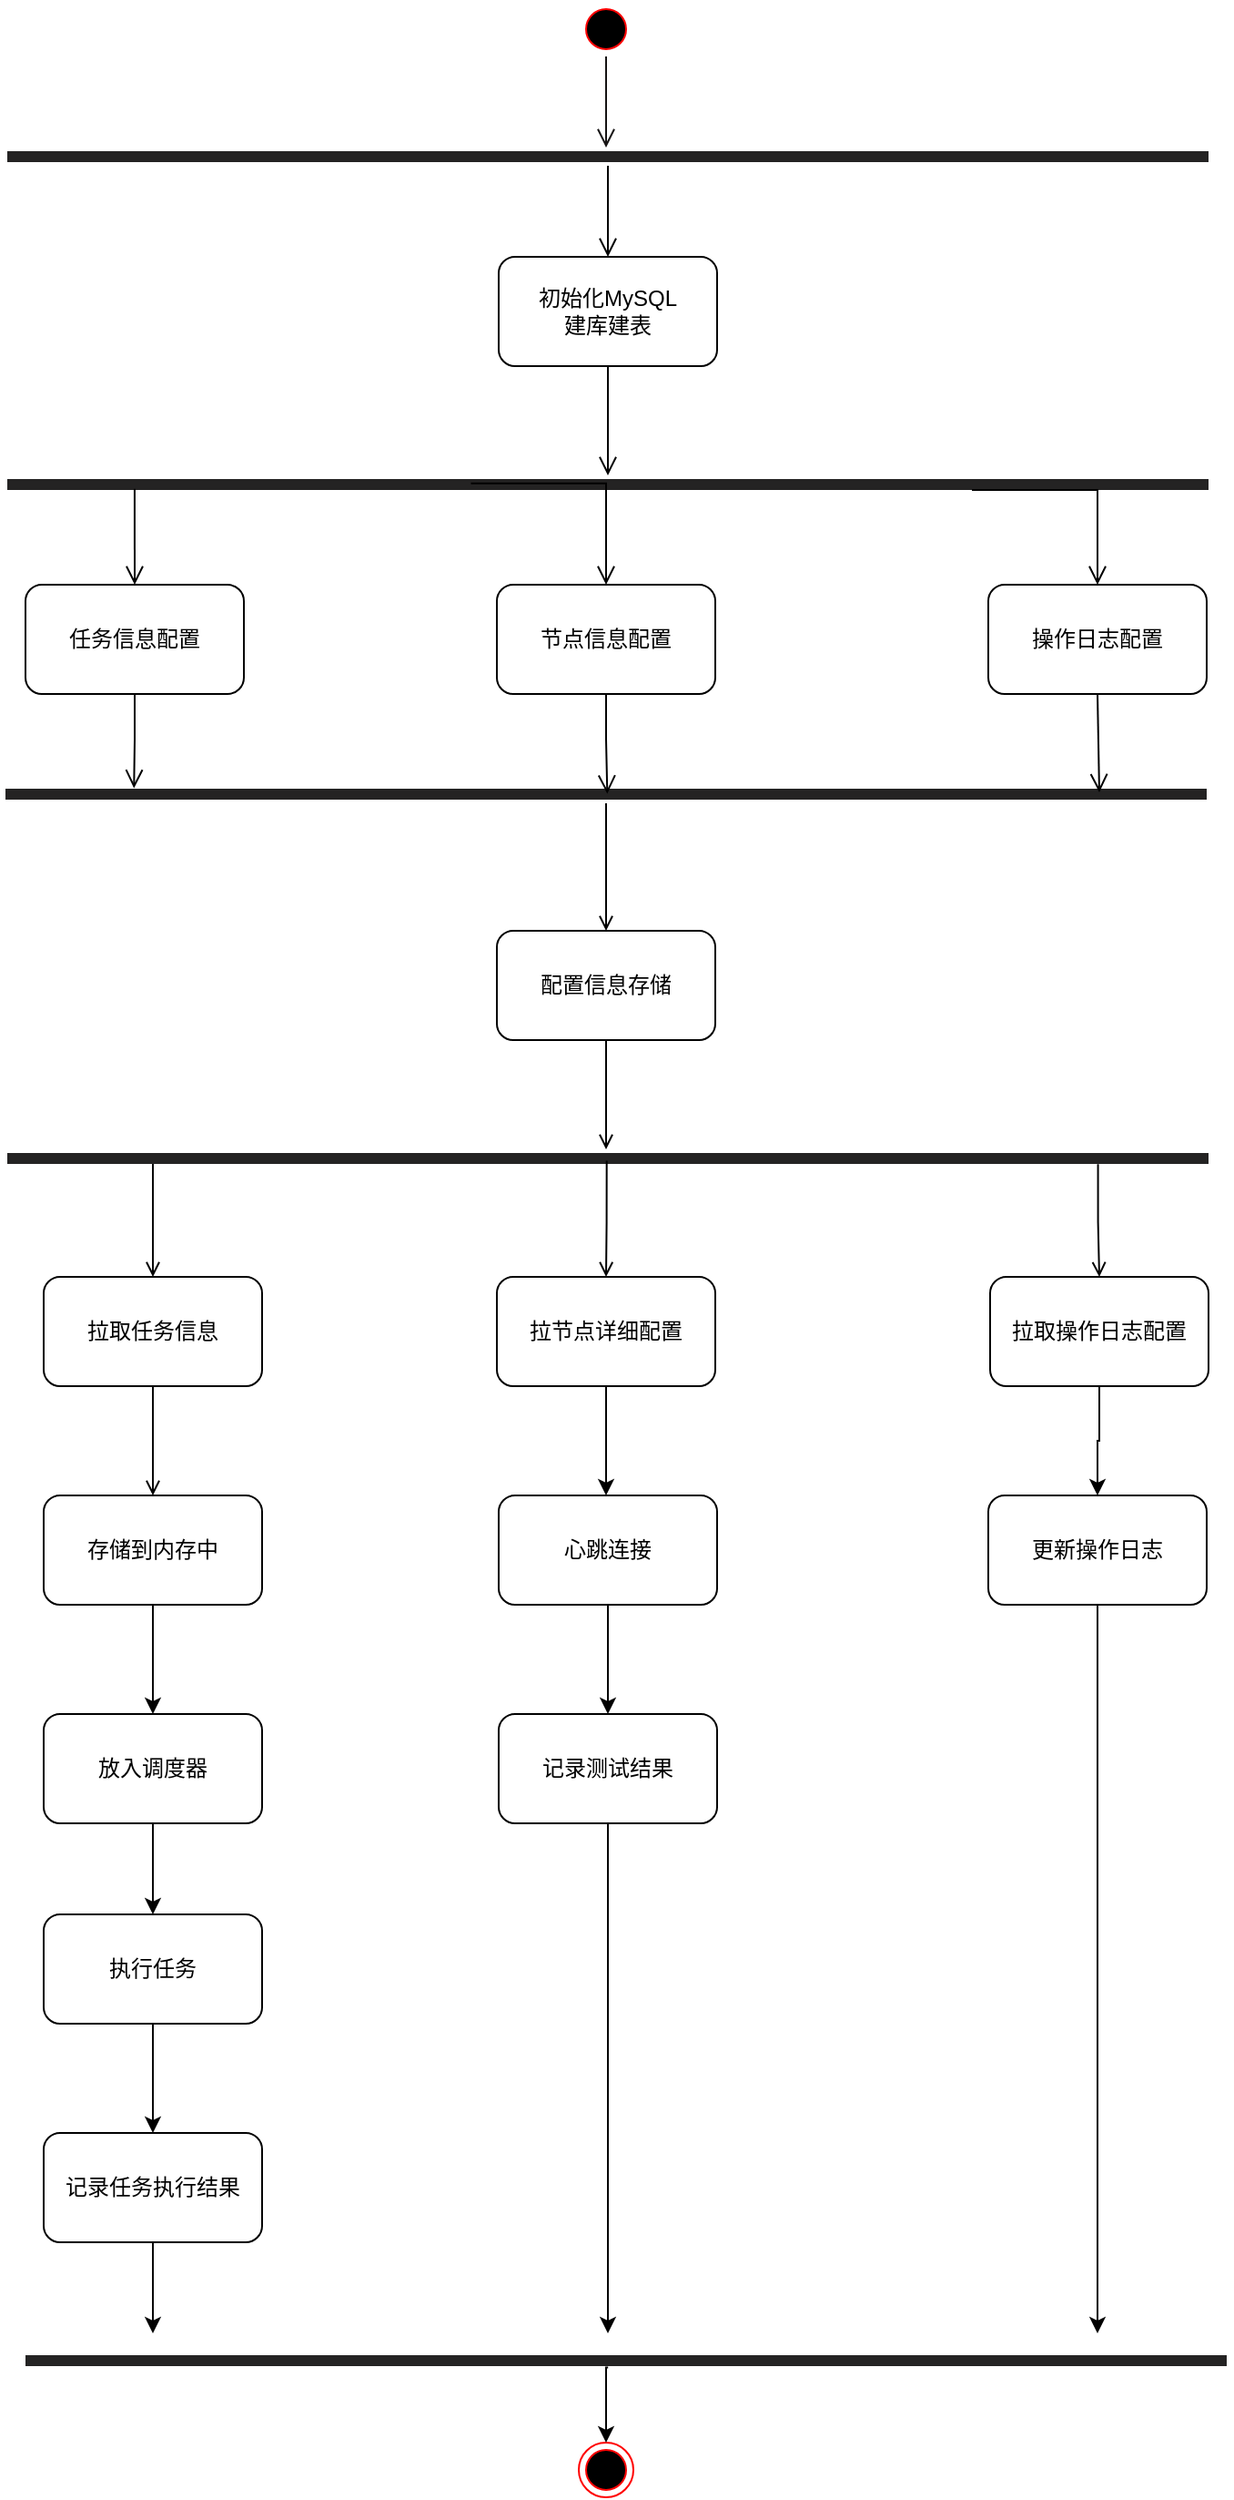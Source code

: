 <mxfile version="21.6.3" type="github">
  <diagram name="第 1 页" id="Glrq0b3XtB9Ty7BmjGbc">
    <mxGraphModel dx="1122" dy="541" grid="1" gridSize="10" guides="1" tooltips="1" connect="1" arrows="1" fold="1" page="1" pageScale="1" pageWidth="827" pageHeight="1169" math="0" shadow="0">
      <root>
        <mxCell id="0" />
        <mxCell id="1" parent="0" />
        <mxCell id="0Vx3oVSOO34UToJLFlZD-5" value="" style="ellipse;html=1;shape=startState;fillColor=#000000;strokeColor=#ff0000;" parent="1" vertex="1">
          <mxGeometry x="384" y="80" width="30" height="30" as="geometry" />
        </mxCell>
        <mxCell id="0Vx3oVSOO34UToJLFlZD-6" value="" style="edgeStyle=orthogonalEdgeStyle;html=1;verticalAlign=bottom;endArrow=open;endSize=8;strokeColor=#151313;rounded=0;" parent="1" source="0Vx3oVSOO34UToJLFlZD-5" edge="1">
          <mxGeometry relative="1" as="geometry">
            <mxPoint x="399" y="160" as="targetPoint" />
          </mxGeometry>
        </mxCell>
        <mxCell id="0Vx3oVSOO34UToJLFlZD-9" value="" style="shape=line;html=1;strokeWidth=6;strokeColor=#242323;" parent="1" vertex="1">
          <mxGeometry x="70" y="160" width="660" height="10" as="geometry" />
        </mxCell>
        <mxCell id="0Vx3oVSOO34UToJLFlZD-10" value="" style="edgeStyle=orthogonalEdgeStyle;html=1;verticalAlign=bottom;endArrow=open;endSize=8;strokeColor=#000000;rounded=0;" parent="1" source="0Vx3oVSOO34UToJLFlZD-9" edge="1">
          <mxGeometry relative="1" as="geometry">
            <mxPoint x="400" y="220" as="targetPoint" />
          </mxGeometry>
        </mxCell>
        <mxCell id="0Vx3oVSOO34UToJLFlZD-12" value="初始化MySQL&lt;br&gt;建库建表" style="rounded=1;whiteSpace=wrap;html=1;" parent="1" vertex="1">
          <mxGeometry x="340" y="220" width="120" height="60" as="geometry" />
        </mxCell>
        <mxCell id="0Vx3oVSOO34UToJLFlZD-15" value="" style="edgeStyle=orthogonalEdgeStyle;html=1;verticalAlign=bottom;endArrow=open;endSize=8;strokeColor=#000000;rounded=0;exitX=0.5;exitY=1;exitDx=0;exitDy=0;" parent="1" source="0Vx3oVSOO34UToJLFlZD-12" edge="1">
          <mxGeometry relative="1" as="geometry">
            <mxPoint x="400" y="340" as="targetPoint" />
            <mxPoint x="410" y="180" as="sourcePoint" />
          </mxGeometry>
        </mxCell>
        <mxCell id="0Vx3oVSOO34UToJLFlZD-18" value="" style="shape=line;html=1;strokeWidth=6;strokeColor=#242323;" parent="1" vertex="1">
          <mxGeometry x="70" y="340" width="660" height="10" as="geometry" />
        </mxCell>
        <mxCell id="0Vx3oVSOO34UToJLFlZD-25" value="" style="edgeStyle=orthogonalEdgeStyle;html=1;verticalAlign=bottom;endArrow=open;endSize=8;strokeColor=#000000;rounded=0;entryX=0.5;entryY=0;entryDx=0;entryDy=0;exitX=0.106;exitY=0.743;exitDx=0;exitDy=0;exitPerimeter=0;" parent="1" source="0Vx3oVSOO34UToJLFlZD-18" target="0Vx3oVSOO34UToJLFlZD-26" edge="1">
          <mxGeometry relative="1" as="geometry">
            <mxPoint x="270" y="410" as="targetPoint" />
            <mxPoint x="300" y="348" as="sourcePoint" />
          </mxGeometry>
        </mxCell>
        <mxCell id="0Vx3oVSOO34UToJLFlZD-26" value="任务信息配置" style="rounded=1;whiteSpace=wrap;html=1;" parent="1" vertex="1">
          <mxGeometry x="80" y="400" width="120" height="60" as="geometry" />
        </mxCell>
        <mxCell id="0Vx3oVSOO34UToJLFlZD-28" value="节点信息配置" style="rounded=1;whiteSpace=wrap;html=1;" parent="1" vertex="1">
          <mxGeometry x="339" y="400" width="120" height="60" as="geometry" />
        </mxCell>
        <mxCell id="0Vx3oVSOO34UToJLFlZD-29" value="" style="edgeStyle=orthogonalEdgeStyle;html=1;verticalAlign=bottom;endArrow=open;endSize=8;strokeColor=#000000;rounded=0;entryX=0.5;entryY=0;entryDx=0;entryDy=0;" parent="1" target="0Vx3oVSOO34UToJLFlZD-30" edge="1">
          <mxGeometry relative="1" as="geometry">
            <mxPoint x="560" y="410" as="targetPoint" />
            <mxPoint x="600" y="348" as="sourcePoint" />
            <Array as="points">
              <mxPoint x="600" y="348" />
            </Array>
          </mxGeometry>
        </mxCell>
        <mxCell id="0Vx3oVSOO34UToJLFlZD-30" value="操作日志配置" style="rounded=1;whiteSpace=wrap;html=1;" parent="1" vertex="1">
          <mxGeometry x="609" y="400" width="120" height="60" as="geometry" />
        </mxCell>
        <mxCell id="0Vx3oVSOO34UToJLFlZD-37" value="" style="edgeStyle=orthogonalEdgeStyle;html=1;verticalAlign=bottom;endArrow=open;endSize=8;strokeColor=#000000;rounded=0;exitX=0.386;exitY=0.443;exitDx=0;exitDy=0;exitPerimeter=0;" parent="1" source="0Vx3oVSOO34UToJLFlZD-18" target="0Vx3oVSOO34UToJLFlZD-28" edge="1">
          <mxGeometry relative="1" as="geometry">
            <mxPoint x="140" y="410" as="targetPoint" />
            <mxPoint x="140" y="358" as="sourcePoint" />
            <Array as="points">
              <mxPoint x="399" y="344" />
            </Array>
          </mxGeometry>
        </mxCell>
        <mxCell id="0Vx3oVSOO34UToJLFlZD-50" style="edgeStyle=orthogonalEdgeStyle;rounded=0;orthogonalLoop=1;jettySize=auto;html=1;endArrow=open;endFill=0;" parent="1" source="0Vx3oVSOO34UToJLFlZD-39" edge="1">
          <mxGeometry relative="1" as="geometry">
            <mxPoint x="399" y="590" as="targetPoint" />
          </mxGeometry>
        </mxCell>
        <mxCell id="0Vx3oVSOO34UToJLFlZD-39" value="" style="shape=line;html=1;strokeWidth=6;strokeColor=#242323;" parent="1" vertex="1">
          <mxGeometry x="69" y="510" width="660" height="10" as="geometry" />
        </mxCell>
        <mxCell id="0Vx3oVSOO34UToJLFlZD-40" value="" style="edgeStyle=orthogonalEdgeStyle;html=1;verticalAlign=bottom;endArrow=open;endSize=8;strokeColor=#000000;rounded=0;exitX=0.5;exitY=1;exitDx=0;exitDy=0;entryX=0.107;entryY=0.171;entryDx=0;entryDy=0;entryPerimeter=0;" parent="1" source="0Vx3oVSOO34UToJLFlZD-26" target="0Vx3oVSOO34UToJLFlZD-39" edge="1">
          <mxGeometry relative="1" as="geometry">
            <mxPoint x="270" y="510" as="targetPoint" />
            <mxPoint x="140" y="470" as="sourcePoint" />
          </mxGeometry>
        </mxCell>
        <mxCell id="0Vx3oVSOO34UToJLFlZD-41" value="" style="edgeStyle=orthogonalEdgeStyle;html=1;verticalAlign=bottom;endArrow=open;endSize=8;strokeColor=#000000;rounded=0;exitX=0.5;exitY=1;exitDx=0;exitDy=0;entryX=0.501;entryY=0.48;entryDx=0;entryDy=0;entryPerimeter=0;" parent="1" source="0Vx3oVSOO34UToJLFlZD-28" target="0Vx3oVSOO34UToJLFlZD-39" edge="1">
          <mxGeometry relative="1" as="geometry">
            <mxPoint x="280" y="520" as="targetPoint" />
            <mxPoint x="280" y="470" as="sourcePoint" />
            <Array as="points">
              <mxPoint x="399" y="485" />
              <mxPoint x="400" y="485" />
            </Array>
          </mxGeometry>
        </mxCell>
        <mxCell id="0Vx3oVSOO34UToJLFlZD-42" value="" style="html=1;verticalAlign=bottom;endArrow=open;endSize=8;strokeColor=#000000;rounded=0;exitX=0.5;exitY=1;exitDx=0;exitDy=0;" parent="1" source="0Vx3oVSOO34UToJLFlZD-30" edge="1">
          <mxGeometry relative="1" as="geometry">
            <mxPoint x="670" y="514" as="targetPoint" />
            <mxPoint x="424" y="470" as="sourcePoint" />
          </mxGeometry>
        </mxCell>
        <mxCell id="0Vx3oVSOO34UToJLFlZD-48" style="edgeStyle=orthogonalEdgeStyle;rounded=0;orthogonalLoop=1;jettySize=auto;html=1;exitX=0.5;exitY=1;exitDx=0;exitDy=0;endArrow=open;endFill=0;" parent="1" source="0Vx3oVSOO34UToJLFlZD-45" edge="1">
          <mxGeometry relative="1" as="geometry">
            <mxPoint x="399" y="710" as="targetPoint" />
          </mxGeometry>
        </mxCell>
        <mxCell id="0Vx3oVSOO34UToJLFlZD-45" value="配置信息存储" style="rounded=1;whiteSpace=wrap;html=1;" parent="1" vertex="1">
          <mxGeometry x="339" y="590" width="120" height="60" as="geometry" />
        </mxCell>
        <mxCell id="0Vx3oVSOO34UToJLFlZD-52" style="edgeStyle=orthogonalEdgeStyle;rounded=0;orthogonalLoop=1;jettySize=auto;html=1;endArrow=open;endFill=0;entryX=0.5;entryY=0;entryDx=0;entryDy=0;exitX=0.119;exitY=0.718;exitDx=0;exitDy=0;exitPerimeter=0;" parent="1" source="0Vx3oVSOO34UToJLFlZD-47" target="0Vx3oVSOO34UToJLFlZD-53" edge="1">
          <mxGeometry relative="1" as="geometry">
            <mxPoint x="400" y="780" as="targetPoint" />
            <Array as="points">
              <mxPoint x="150" y="717" />
            </Array>
          </mxGeometry>
        </mxCell>
        <mxCell id="0Vx3oVSOO34UToJLFlZD-47" value="" style="shape=line;html=1;strokeWidth=6;strokeColor=#242323;" parent="1" vertex="1">
          <mxGeometry x="70" y="710" width="660" height="10" as="geometry" />
        </mxCell>
        <mxCell id="0Vx3oVSOO34UToJLFlZD-54" style="edgeStyle=orthogonalEdgeStyle;rounded=0;orthogonalLoop=1;jettySize=auto;html=1;endArrow=open;endFill=0;" parent="1" source="0Vx3oVSOO34UToJLFlZD-53" edge="1">
          <mxGeometry relative="1" as="geometry">
            <mxPoint x="150" y="900" as="targetPoint" />
          </mxGeometry>
        </mxCell>
        <mxCell id="0Vx3oVSOO34UToJLFlZD-53" value="拉取任务信息" style="rounded=1;whiteSpace=wrap;html=1;" parent="1" vertex="1">
          <mxGeometry x="90" y="780" width="120" height="60" as="geometry" />
        </mxCell>
        <mxCell id="0Vx3oVSOO34UToJLFlZD-56" style="edgeStyle=orthogonalEdgeStyle;rounded=0;orthogonalLoop=1;jettySize=auto;html=1;" parent="1" source="0Vx3oVSOO34UToJLFlZD-55" edge="1">
          <mxGeometry relative="1" as="geometry">
            <mxPoint x="150" y="1020" as="targetPoint" />
          </mxGeometry>
        </mxCell>
        <mxCell id="0Vx3oVSOO34UToJLFlZD-55" value="存储到内存中" style="rounded=1;whiteSpace=wrap;html=1;" parent="1" vertex="1">
          <mxGeometry x="90" y="900" width="120" height="60" as="geometry" />
        </mxCell>
        <mxCell id="J2vU1vvBOJOAfhPdf1G4-11" style="edgeStyle=orthogonalEdgeStyle;rounded=0;orthogonalLoop=1;jettySize=auto;html=1;exitX=0.5;exitY=1;exitDx=0;exitDy=0;entryX=0.5;entryY=0;entryDx=0;entryDy=0;" parent="1" source="0Vx3oVSOO34UToJLFlZD-57" target="0Vx3oVSOO34UToJLFlZD-59" edge="1">
          <mxGeometry relative="1" as="geometry" />
        </mxCell>
        <mxCell id="0Vx3oVSOO34UToJLFlZD-57" value="放入调度器" style="rounded=1;whiteSpace=wrap;html=1;" parent="1" vertex="1">
          <mxGeometry x="90" y="1020" width="120" height="60" as="geometry" />
        </mxCell>
        <mxCell id="J2vU1vvBOJOAfhPdf1G4-14" style="edgeStyle=orthogonalEdgeStyle;rounded=0;orthogonalLoop=1;jettySize=auto;html=1;entryX=0.5;entryY=0;entryDx=0;entryDy=0;" parent="1" source="0Vx3oVSOO34UToJLFlZD-59" target="0Vx3oVSOO34UToJLFlZD-62" edge="1">
          <mxGeometry relative="1" as="geometry" />
        </mxCell>
        <mxCell id="0Vx3oVSOO34UToJLFlZD-59" value="执行任务" style="rounded=1;whiteSpace=wrap;html=1;" parent="1" vertex="1">
          <mxGeometry x="90" y="1130" width="120" height="60" as="geometry" />
        </mxCell>
        <mxCell id="J2vU1vvBOJOAfhPdf1G4-20" style="edgeStyle=orthogonalEdgeStyle;rounded=0;orthogonalLoop=1;jettySize=auto;html=1;" parent="1" source="0Vx3oVSOO34UToJLFlZD-62" edge="1">
          <mxGeometry relative="1" as="geometry">
            <mxPoint x="150" y="1360.0" as="targetPoint" />
          </mxGeometry>
        </mxCell>
        <mxCell id="0Vx3oVSOO34UToJLFlZD-62" value="记录任务执行结果" style="rounded=1;whiteSpace=wrap;html=1;" parent="1" vertex="1">
          <mxGeometry x="90" y="1250" width="120" height="60" as="geometry" />
        </mxCell>
        <mxCell id="0Vx3oVSOO34UToJLFlZD-66" value="" style="ellipse;html=1;shape=endState;fillColor=#000000;strokeColor=#ff0000;" parent="1" vertex="1">
          <mxGeometry x="384" y="1420" width="30" height="30" as="geometry" />
        </mxCell>
        <mxCell id="J2vU1vvBOJOAfhPdf1G4-3" style="edgeStyle=orthogonalEdgeStyle;rounded=0;orthogonalLoop=1;jettySize=auto;html=1;exitX=0.499;exitY=0.627;exitDx=0;exitDy=0;endArrow=open;endFill=0;exitPerimeter=0;entryX=0.5;entryY=0;entryDx=0;entryDy=0;" parent="1" source="0Vx3oVSOO34UToJLFlZD-47" target="J2vU1vvBOJOAfhPdf1G4-4" edge="1">
          <mxGeometry relative="1" as="geometry">
            <mxPoint x="318" y="780" as="targetPoint" />
            <mxPoint x="409" y="660" as="sourcePoint" />
          </mxGeometry>
        </mxCell>
        <mxCell id="J2vU1vvBOJOAfhPdf1G4-9" style="edgeStyle=orthogonalEdgeStyle;rounded=0;orthogonalLoop=1;jettySize=auto;html=1;" parent="1" source="J2vU1vvBOJOAfhPdf1G4-4" edge="1">
          <mxGeometry relative="1" as="geometry">
            <mxPoint x="399" y="900" as="targetPoint" />
          </mxGeometry>
        </mxCell>
        <mxCell id="J2vU1vvBOJOAfhPdf1G4-4" value="拉节点详细配置" style="rounded=1;whiteSpace=wrap;html=1;" parent="1" vertex="1">
          <mxGeometry x="339" y="780" width="120" height="60" as="geometry" />
        </mxCell>
        <mxCell id="J2vU1vvBOJOAfhPdf1G4-24" style="edgeStyle=orthogonalEdgeStyle;rounded=0;orthogonalLoop=1;jettySize=auto;html=1;entryX=0.5;entryY=0;entryDx=0;entryDy=0;" parent="1" source="J2vU1vvBOJOAfhPdf1G4-6" target="J2vU1vvBOJOAfhPdf1G4-16" edge="1">
          <mxGeometry relative="1" as="geometry" />
        </mxCell>
        <mxCell id="J2vU1vvBOJOAfhPdf1G4-6" value="拉取操作日志配置" style="rounded=1;whiteSpace=wrap;html=1;" parent="1" vertex="1">
          <mxGeometry x="610" y="780" width="120" height="60" as="geometry" />
        </mxCell>
        <mxCell id="J2vU1vvBOJOAfhPdf1G4-8" style="edgeStyle=orthogonalEdgeStyle;rounded=0;orthogonalLoop=1;jettySize=auto;html=1;exitX=0.908;exitY=0.814;exitDx=0;exitDy=0;endArrow=open;endFill=0;exitPerimeter=0;" parent="1" source="0Vx3oVSOO34UToJLFlZD-47" target="J2vU1vvBOJOAfhPdf1G4-6" edge="1">
          <mxGeometry relative="1" as="geometry">
            <mxPoint x="590" y="834" as="targetPoint" />
            <mxPoint x="590" y="770" as="sourcePoint" />
          </mxGeometry>
        </mxCell>
        <mxCell id="J2vU1vvBOJOAfhPdf1G4-21" style="edgeStyle=orthogonalEdgeStyle;rounded=0;orthogonalLoop=1;jettySize=auto;html=1;entryX=0.5;entryY=0;entryDx=0;entryDy=0;" parent="1" source="J2vU1vvBOJOAfhPdf1G4-10" target="J2vU1vvBOJOAfhPdf1G4-15" edge="1">
          <mxGeometry relative="1" as="geometry" />
        </mxCell>
        <mxCell id="J2vU1vvBOJOAfhPdf1G4-10" value="心跳连接" style="rounded=1;whiteSpace=wrap;html=1;" parent="1" vertex="1">
          <mxGeometry x="340" y="900" width="120" height="60" as="geometry" />
        </mxCell>
        <mxCell id="J2vU1vvBOJOAfhPdf1G4-22" style="edgeStyle=orthogonalEdgeStyle;rounded=0;orthogonalLoop=1;jettySize=auto;html=1;" parent="1" source="J2vU1vvBOJOAfhPdf1G4-15" edge="1">
          <mxGeometry relative="1" as="geometry">
            <mxPoint x="400" y="1360" as="targetPoint" />
          </mxGeometry>
        </mxCell>
        <mxCell id="J2vU1vvBOJOAfhPdf1G4-15" value="记录测试结果" style="rounded=1;whiteSpace=wrap;html=1;" parent="1" vertex="1">
          <mxGeometry x="340" y="1020" width="120" height="60" as="geometry" />
        </mxCell>
        <mxCell id="J2vU1vvBOJOAfhPdf1G4-23" style="edgeStyle=orthogonalEdgeStyle;rounded=0;orthogonalLoop=1;jettySize=auto;html=1;" parent="1" source="J2vU1vvBOJOAfhPdf1G4-16" edge="1">
          <mxGeometry relative="1" as="geometry">
            <mxPoint x="669" y="1360" as="targetPoint" />
          </mxGeometry>
        </mxCell>
        <mxCell id="J2vU1vvBOJOAfhPdf1G4-16" value="更新操作日志" style="rounded=1;whiteSpace=wrap;html=1;" parent="1" vertex="1">
          <mxGeometry x="609" y="900" width="120" height="60" as="geometry" />
        </mxCell>
        <mxCell id="J2vU1vvBOJOAfhPdf1G4-28" value="" style="edgeStyle=orthogonalEdgeStyle;rounded=0;orthogonalLoop=1;jettySize=auto;html=1;exitX=0.485;exitY=0.878;exitDx=0;exitDy=0;exitPerimeter=0;" parent="1" source="J2vU1vvBOJOAfhPdf1G4-18" target="0Vx3oVSOO34UToJLFlZD-66" edge="1">
          <mxGeometry relative="1" as="geometry">
            <Array as="points">
              <mxPoint x="399" y="1379" />
            </Array>
          </mxGeometry>
        </mxCell>
        <mxCell id="J2vU1vvBOJOAfhPdf1G4-18" value="" style="shape=line;html=1;strokeWidth=6;strokeColor=#242323;" parent="1" vertex="1">
          <mxGeometry x="80" y="1370" width="660" height="10" as="geometry" />
        </mxCell>
      </root>
    </mxGraphModel>
  </diagram>
</mxfile>
